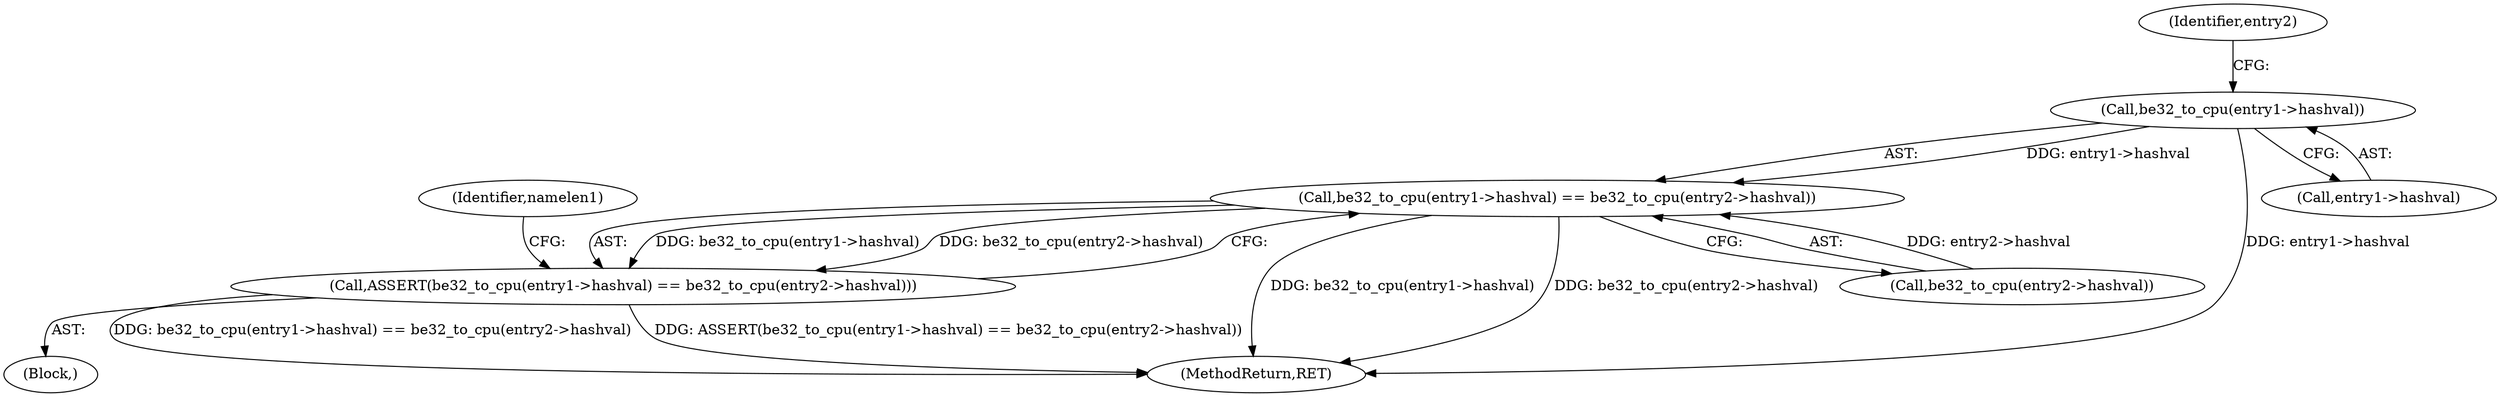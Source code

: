 digraph "0_linux_8275cdd0e7ac550dcce2b3ef6d2fb3b808c1ae59_4@pointer" {
"1000337" [label="(Call,be32_to_cpu(entry1->hashval))"];
"1000336" [label="(Call,be32_to_cpu(entry1->hashval) == be32_to_cpu(entry2->hashval))"];
"1000335" [label="(Call,ASSERT(be32_to_cpu(entry1->hashval) == be32_to_cpu(entry2->hashval)))"];
"1000343" [label="(Identifier,entry2)"];
"1000498" [label="(MethodReturn,RET)"];
"1000337" [label="(Call,be32_to_cpu(entry1->hashval))"];
"1000335" [label="(Call,ASSERT(be32_to_cpu(entry1->hashval) == be32_to_cpu(entry2->hashval)))"];
"1000347" [label="(Identifier,namelen1)"];
"1000105" [label="(Block,)"];
"1000336" [label="(Call,be32_to_cpu(entry1->hashval) == be32_to_cpu(entry2->hashval))"];
"1000341" [label="(Call,be32_to_cpu(entry2->hashval))"];
"1000338" [label="(Call,entry1->hashval)"];
"1000337" -> "1000336"  [label="AST: "];
"1000337" -> "1000338"  [label="CFG: "];
"1000338" -> "1000337"  [label="AST: "];
"1000343" -> "1000337"  [label="CFG: "];
"1000337" -> "1000498"  [label="DDG: entry1->hashval"];
"1000337" -> "1000336"  [label="DDG: entry1->hashval"];
"1000336" -> "1000335"  [label="AST: "];
"1000336" -> "1000341"  [label="CFG: "];
"1000341" -> "1000336"  [label="AST: "];
"1000335" -> "1000336"  [label="CFG: "];
"1000336" -> "1000498"  [label="DDG: be32_to_cpu(entry1->hashval)"];
"1000336" -> "1000498"  [label="DDG: be32_to_cpu(entry2->hashval)"];
"1000336" -> "1000335"  [label="DDG: be32_to_cpu(entry1->hashval)"];
"1000336" -> "1000335"  [label="DDG: be32_to_cpu(entry2->hashval)"];
"1000341" -> "1000336"  [label="DDG: entry2->hashval"];
"1000335" -> "1000105"  [label="AST: "];
"1000347" -> "1000335"  [label="CFG: "];
"1000335" -> "1000498"  [label="DDG: be32_to_cpu(entry1->hashval) == be32_to_cpu(entry2->hashval)"];
"1000335" -> "1000498"  [label="DDG: ASSERT(be32_to_cpu(entry1->hashval) == be32_to_cpu(entry2->hashval))"];
}
